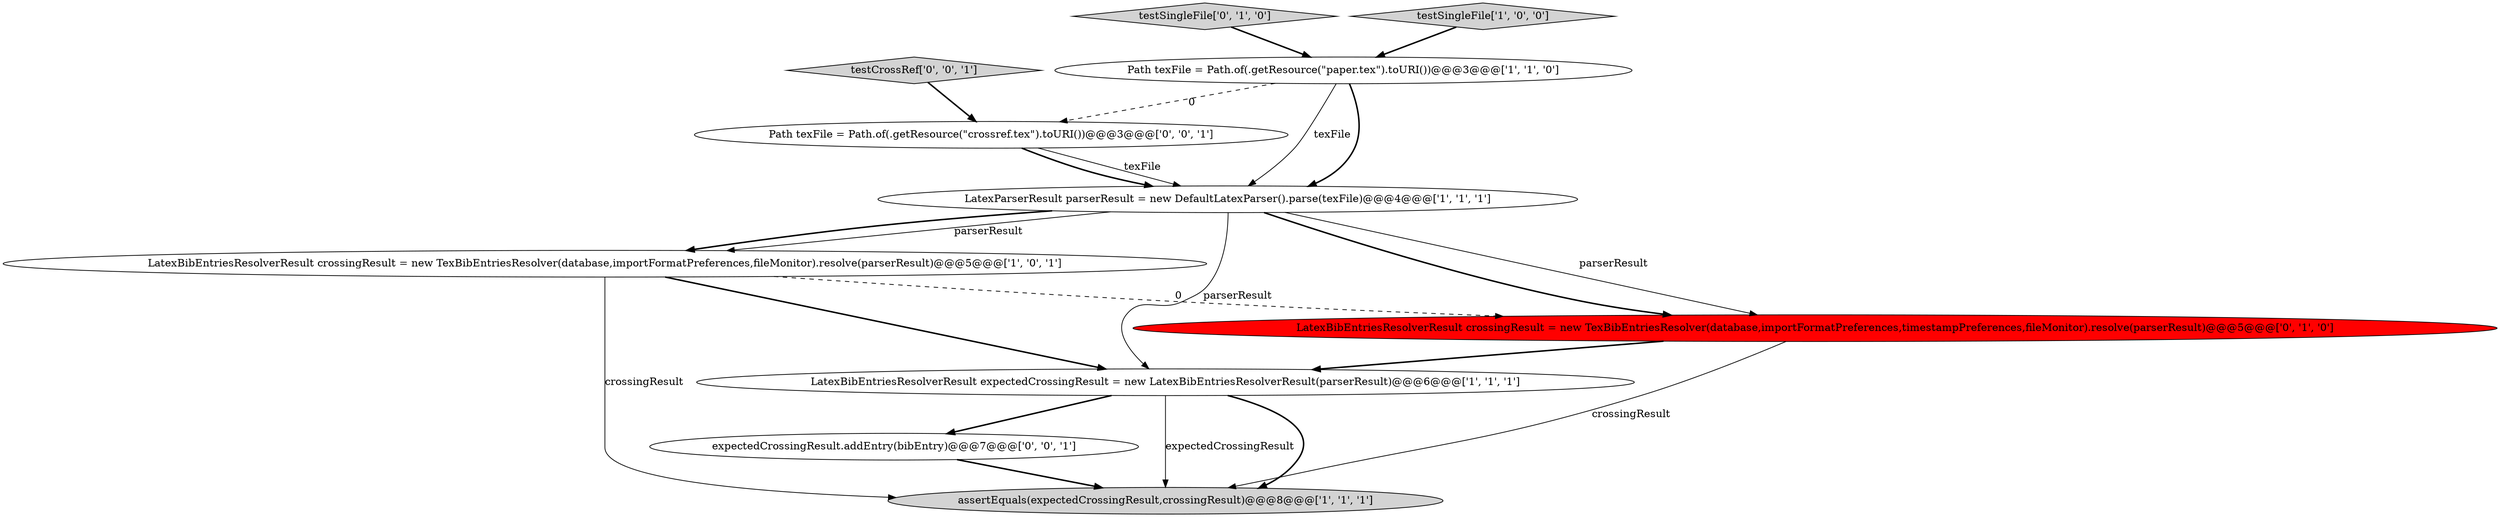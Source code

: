 digraph {
0 [style = filled, label = "LatexBibEntriesResolverResult expectedCrossingResult = new LatexBibEntriesResolverResult(parserResult)@@@6@@@['1', '1', '1']", fillcolor = white, shape = ellipse image = "AAA0AAABBB1BBB"];
5 [style = filled, label = "Path texFile = Path.of(.getResource(\"paper.tex\").toURI())@@@3@@@['1', '1', '0']", fillcolor = white, shape = ellipse image = "AAA0AAABBB1BBB"];
8 [style = filled, label = "expectedCrossingResult.addEntry(bibEntry)@@@7@@@['0', '0', '1']", fillcolor = white, shape = ellipse image = "AAA0AAABBB3BBB"];
6 [style = filled, label = "LatexBibEntriesResolverResult crossingResult = new TexBibEntriesResolver(database,importFormatPreferences,timestampPreferences,fileMonitor).resolve(parserResult)@@@5@@@['0', '1', '0']", fillcolor = red, shape = ellipse image = "AAA1AAABBB2BBB"];
7 [style = filled, label = "testSingleFile['0', '1', '0']", fillcolor = lightgray, shape = diamond image = "AAA0AAABBB2BBB"];
3 [style = filled, label = "LatexParserResult parserResult = new DefaultLatexParser().parse(texFile)@@@4@@@['1', '1', '1']", fillcolor = white, shape = ellipse image = "AAA0AAABBB1BBB"];
1 [style = filled, label = "testSingleFile['1', '0', '0']", fillcolor = lightgray, shape = diamond image = "AAA0AAABBB1BBB"];
10 [style = filled, label = "testCrossRef['0', '0', '1']", fillcolor = lightgray, shape = diamond image = "AAA0AAABBB3BBB"];
4 [style = filled, label = "assertEquals(expectedCrossingResult,crossingResult)@@@8@@@['1', '1', '1']", fillcolor = lightgray, shape = ellipse image = "AAA0AAABBB1BBB"];
2 [style = filled, label = "LatexBibEntriesResolverResult crossingResult = new TexBibEntriesResolver(database,importFormatPreferences,fileMonitor).resolve(parserResult)@@@5@@@['1', '0', '1']", fillcolor = white, shape = ellipse image = "AAA0AAABBB1BBB"];
9 [style = filled, label = "Path texFile = Path.of(.getResource(\"crossref.tex\").toURI())@@@3@@@['0', '0', '1']", fillcolor = white, shape = ellipse image = "AAA0AAABBB3BBB"];
1->5 [style = bold, label=""];
5->3 [style = bold, label=""];
2->4 [style = solid, label="crossingResult"];
3->0 [style = solid, label="parserResult"];
9->3 [style = solid, label="texFile"];
5->3 [style = solid, label="texFile"];
3->6 [style = bold, label=""];
5->9 [style = dashed, label="0"];
6->0 [style = bold, label=""];
3->2 [style = solid, label="parserResult"];
3->6 [style = solid, label="parserResult"];
6->4 [style = solid, label="crossingResult"];
7->5 [style = bold, label=""];
2->0 [style = bold, label=""];
3->2 [style = bold, label=""];
0->4 [style = solid, label="expectedCrossingResult"];
0->4 [style = bold, label=""];
0->8 [style = bold, label=""];
2->6 [style = dashed, label="0"];
9->3 [style = bold, label=""];
10->9 [style = bold, label=""];
8->4 [style = bold, label=""];
}
